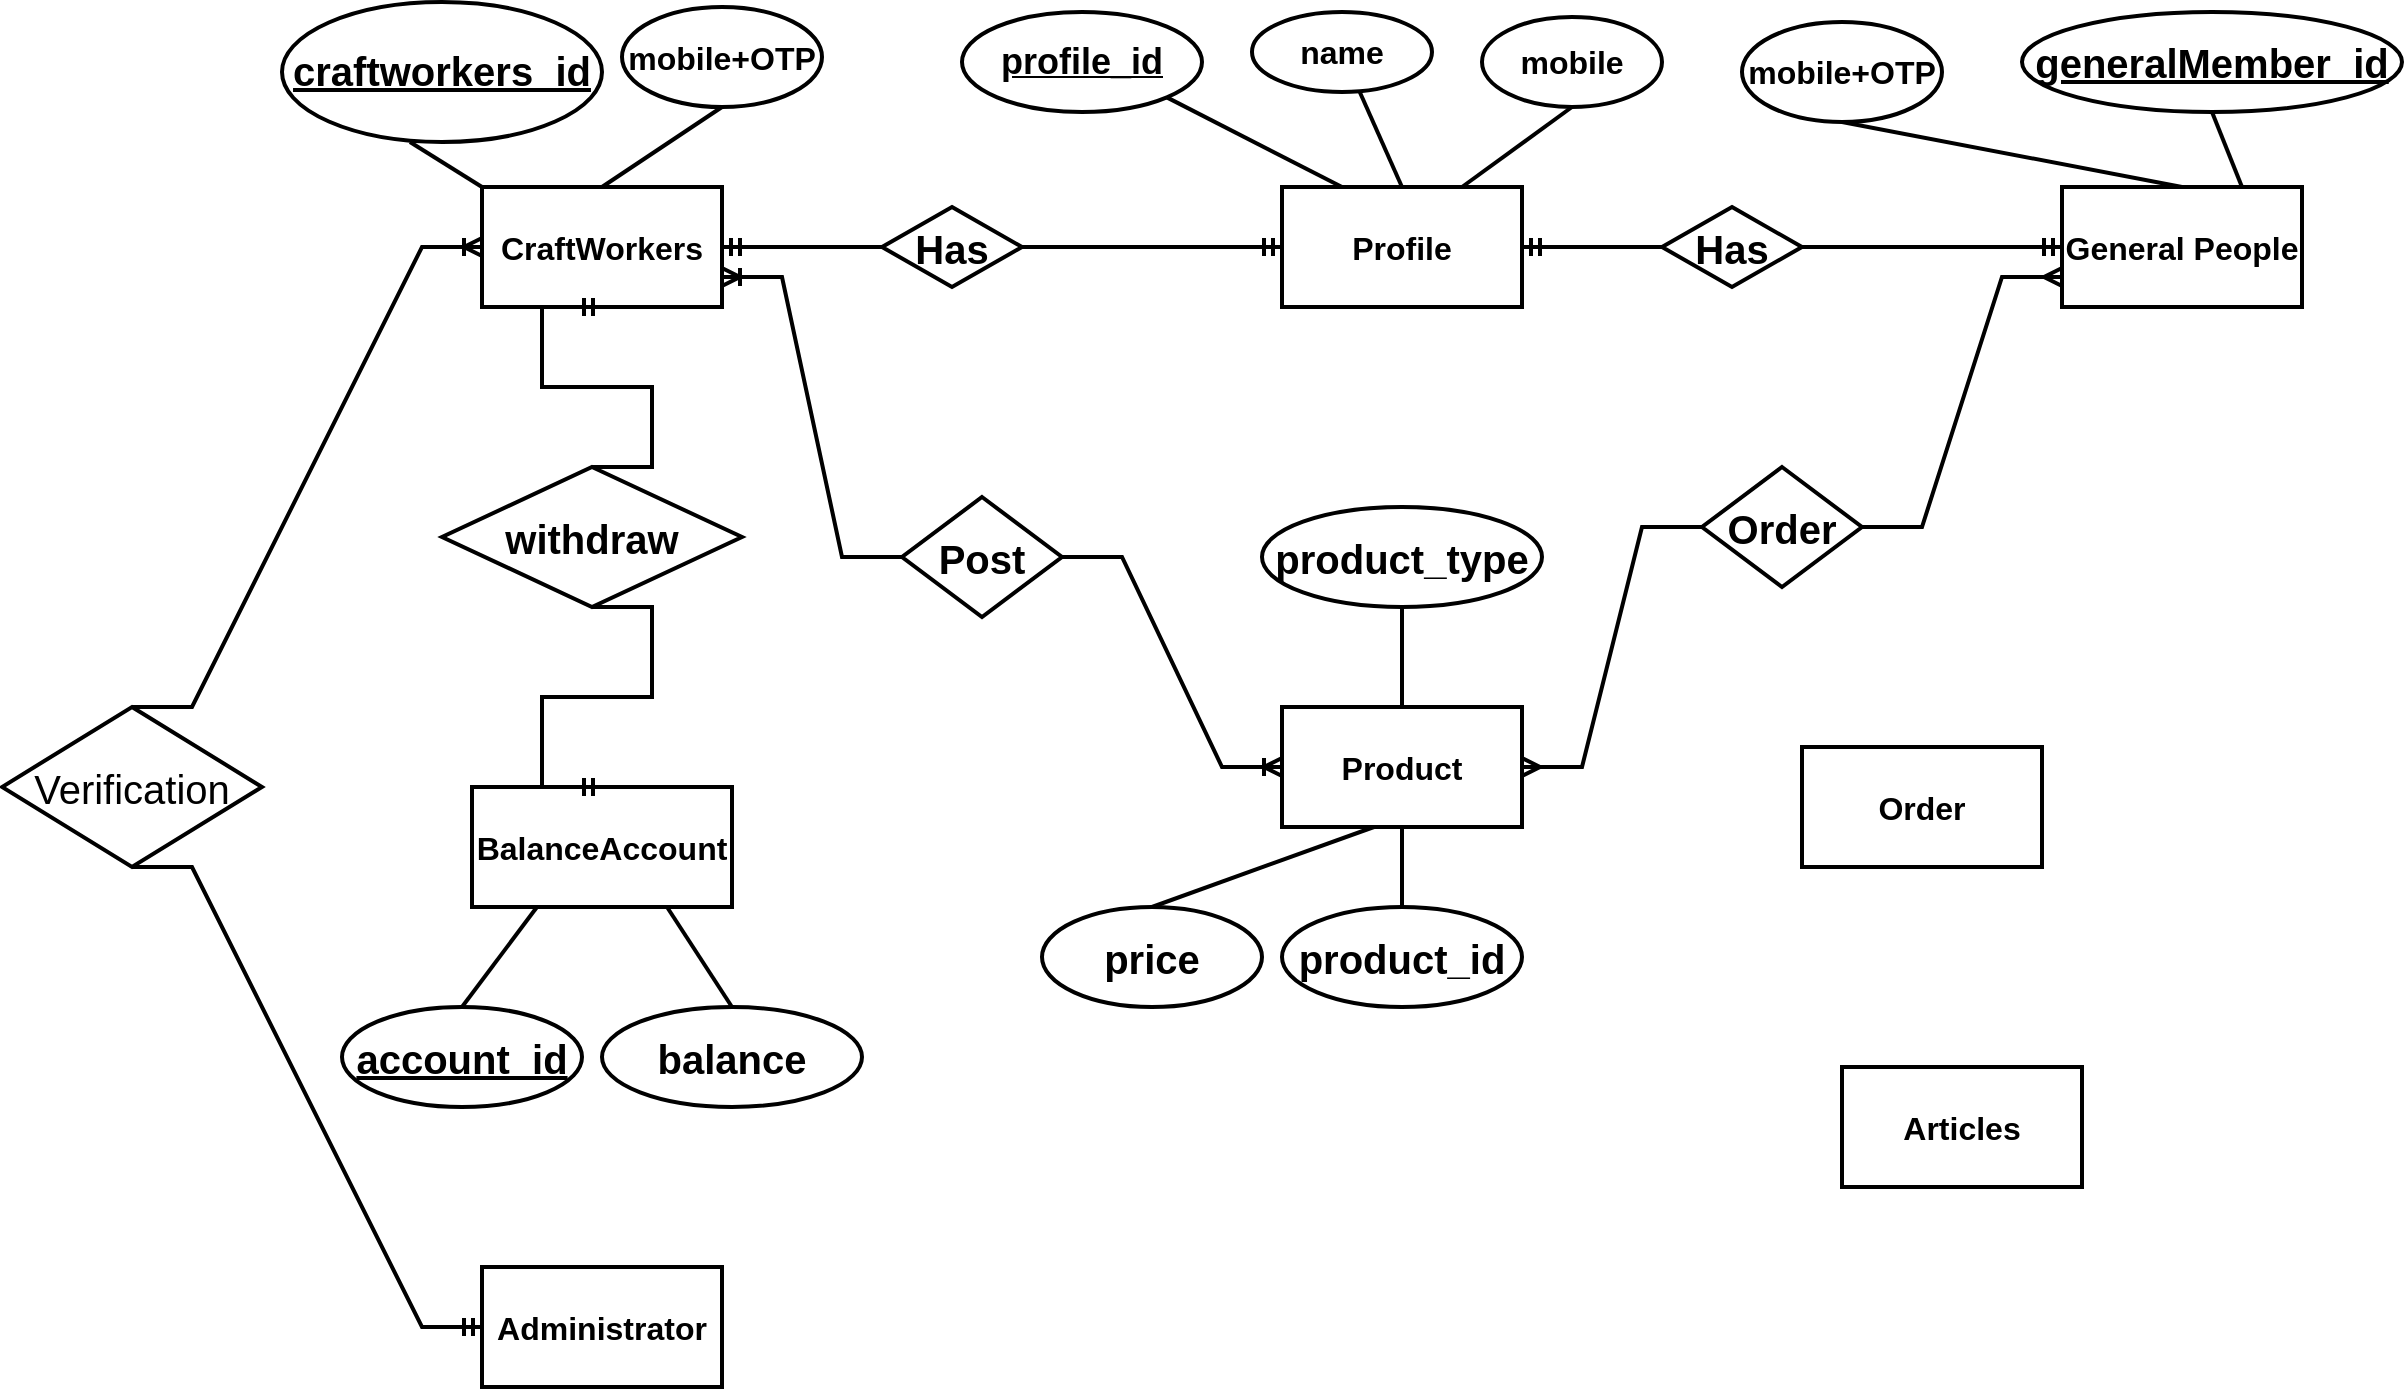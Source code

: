 <mxfile version="17.4.5" type="github">
  <diagram id="XiBJQZjM-zaAcR11aCcq" name="Page-1">
    <mxGraphModel dx="944" dy="629" grid="1" gridSize="10" guides="1" tooltips="1" connect="1" arrows="1" fold="1" page="1" pageScale="1" pageWidth="1400" pageHeight="850" math="0" shadow="0">
      <root>
        <mxCell id="0" />
        <mxCell id="1" parent="0" />
        <mxCell id="1zGQ5D4SVl0kbezDFKv9-1" value="&lt;b&gt;&lt;font style=&quot;font-size: 16px&quot;&gt;CraftWorkers&lt;/font&gt;&lt;/b&gt;" style="rounded=0;whiteSpace=wrap;html=1;strokeWidth=2;" parent="1" vertex="1">
          <mxGeometry x="330" y="142.5" width="120" height="60" as="geometry" />
        </mxCell>
        <mxCell id="1zGQ5D4SVl0kbezDFKv9-2" value="&lt;font style=&quot;font-size: 16px&quot;&gt;&lt;b&gt;&lt;font style=&quot;font-size: 16px&quot;&gt;Profile&lt;/font&gt;&lt;/b&gt;&lt;/font&gt;" style="rounded=0;whiteSpace=wrap;html=1;fontSize=16;strokeWidth=2;" parent="1" vertex="1">
          <mxGeometry x="730" y="142.5" width="120" height="60" as="geometry" />
        </mxCell>
        <mxCell id="1zGQ5D4SVl0kbezDFKv9-3" value="&lt;b&gt;General People&lt;/b&gt;" style="rounded=0;whiteSpace=wrap;html=1;fontSize=16;strokeWidth=2;" parent="1" vertex="1">
          <mxGeometry x="1120" y="142.5" width="120" height="60" as="geometry" />
        </mxCell>
        <mxCell id="1zGQ5D4SVl0kbezDFKv9-4" value="&lt;b&gt;Articles&lt;/b&gt;" style="rounded=0;whiteSpace=wrap;html=1;fontSize=16;strokeWidth=2;" parent="1" vertex="1">
          <mxGeometry x="1010" y="582.5" width="120" height="60" as="geometry" />
        </mxCell>
        <mxCell id="1zGQ5D4SVl0kbezDFKv9-5" value="&lt;b&gt;Product&lt;/b&gt;" style="rounded=0;whiteSpace=wrap;html=1;fontSize=16;strokeWidth=2;" parent="1" vertex="1">
          <mxGeometry x="730" y="402.5" width="120" height="60" as="geometry" />
        </mxCell>
        <mxCell id="1zGQ5D4SVl0kbezDFKv9-6" value="&lt;b&gt;BalanceAccount&lt;/b&gt;" style="rounded=0;whiteSpace=wrap;html=1;fontSize=16;strokeWidth=2;" parent="1" vertex="1">
          <mxGeometry x="325" y="442.5" width="130" height="60" as="geometry" />
        </mxCell>
        <mxCell id="1zGQ5D4SVl0kbezDFKv9-7" value="&lt;b&gt;Order&lt;/b&gt;" style="rounded=0;whiteSpace=wrap;html=1;fontSize=16;strokeWidth=2;" parent="1" vertex="1">
          <mxGeometry x="990" y="422.5" width="120" height="60" as="geometry" />
        </mxCell>
        <mxCell id="9IpEyqhvjyuEZdurMeZ2-1" value="&lt;b&gt;Administrator&lt;/b&gt;" style="rounded=0;whiteSpace=wrap;html=1;fontSize=16;strokeWidth=2;" vertex="1" parent="1">
          <mxGeometry x="330" y="682.5" width="120" height="60" as="geometry" />
        </mxCell>
        <mxCell id="9IpEyqhvjyuEZdurMeZ2-2" value="&lt;b&gt;name&lt;/b&gt;" style="ellipse;whiteSpace=wrap;html=1;fontSize=16;strokeWidth=2;" vertex="1" parent="1">
          <mxGeometry x="715" y="55" width="90" height="40" as="geometry" />
        </mxCell>
        <mxCell id="9IpEyqhvjyuEZdurMeZ2-3" value="&lt;b&gt;mobile&lt;/b&gt;" style="ellipse;whiteSpace=wrap;html=1;fontSize=16;strokeWidth=2;" vertex="1" parent="1">
          <mxGeometry x="830" y="57.5" width="90" height="45" as="geometry" />
        </mxCell>
        <mxCell id="9IpEyqhvjyuEZdurMeZ2-4" value="&lt;font style=&quot;font-size: 18px&quot;&gt;&lt;u&gt;&lt;b&gt;profile_id&lt;/b&gt;&lt;/u&gt;&lt;/font&gt;" style="ellipse;whiteSpace=wrap;html=1;fontSize=16;strokeWidth=2;" vertex="1" parent="1">
          <mxGeometry x="570" y="55" width="120" height="50" as="geometry" />
        </mxCell>
        <mxCell id="9IpEyqhvjyuEZdurMeZ2-5" value="" style="endArrow=none;html=1;rounded=0;fontSize=18;exitX=0.25;exitY=0;exitDx=0;exitDy=0;entryX=1;entryY=1;entryDx=0;entryDy=0;strokeWidth=2;" edge="1" parent="1" source="1zGQ5D4SVl0kbezDFKv9-2" target="9IpEyqhvjyuEZdurMeZ2-4">
          <mxGeometry width="50" height="50" relative="1" as="geometry">
            <mxPoint x="700" y="392.5" as="sourcePoint" />
            <mxPoint x="750" y="342.5" as="targetPoint" />
          </mxGeometry>
        </mxCell>
        <mxCell id="9IpEyqhvjyuEZdurMeZ2-6" value="" style="endArrow=none;html=1;rounded=0;fontSize=18;exitX=0.5;exitY=0;exitDx=0;exitDy=0;strokeWidth=2;" edge="1" parent="1" source="1zGQ5D4SVl0kbezDFKv9-2" target="9IpEyqhvjyuEZdurMeZ2-2">
          <mxGeometry width="50" height="50" relative="1" as="geometry">
            <mxPoint x="700" y="392.5" as="sourcePoint" />
            <mxPoint x="750" y="342.5" as="targetPoint" />
          </mxGeometry>
        </mxCell>
        <mxCell id="9IpEyqhvjyuEZdurMeZ2-7" value="" style="endArrow=none;html=1;rounded=0;fontSize=18;entryX=0.5;entryY=1;entryDx=0;entryDy=0;exitX=0.75;exitY=0;exitDx=0;exitDy=0;strokeWidth=2;" edge="1" parent="1" source="1zGQ5D4SVl0kbezDFKv9-2" target="9IpEyqhvjyuEZdurMeZ2-3">
          <mxGeometry width="50" height="50" relative="1" as="geometry">
            <mxPoint x="700" y="392.5" as="sourcePoint" />
            <mxPoint x="750" y="342.5" as="targetPoint" />
          </mxGeometry>
        </mxCell>
        <mxCell id="9IpEyqhvjyuEZdurMeZ2-8" value="&lt;font style=&quot;font-size: 20px&quot;&gt;&lt;u&gt;&lt;b&gt;craftworkers_id&lt;/b&gt;&lt;/u&gt;&lt;/font&gt;" style="ellipse;whiteSpace=wrap;html=1;fontSize=18;strokeWidth=2;" vertex="1" parent="1">
          <mxGeometry x="230" y="50" width="160" height="70" as="geometry" />
        </mxCell>
        <mxCell id="9IpEyqhvjyuEZdurMeZ2-9" value="&lt;b&gt;mobile+OTP&lt;/b&gt;" style="ellipse;whiteSpace=wrap;html=1;fontSize=16;strokeWidth=2;" vertex="1" parent="1">
          <mxGeometry x="400" y="52.5" width="100" height="50" as="geometry" />
        </mxCell>
        <mxCell id="9IpEyqhvjyuEZdurMeZ2-11" value="" style="endArrow=none;html=1;rounded=0;fontSize=19;exitX=0.4;exitY=1;exitDx=0;exitDy=0;exitPerimeter=0;entryX=0;entryY=0;entryDx=0;entryDy=0;strokeWidth=2;" edge="1" parent="1" source="9IpEyqhvjyuEZdurMeZ2-8" target="1zGQ5D4SVl0kbezDFKv9-1">
          <mxGeometry width="50" height="50" relative="1" as="geometry">
            <mxPoint x="460" y="222.5" as="sourcePoint" />
            <mxPoint x="510" y="172.5" as="targetPoint" />
          </mxGeometry>
        </mxCell>
        <mxCell id="9IpEyqhvjyuEZdurMeZ2-12" value="" style="endArrow=none;html=1;rounded=0;fontSize=19;entryX=0.5;entryY=1;entryDx=0;entryDy=0;exitX=0.5;exitY=0;exitDx=0;exitDy=0;strokeWidth=2;" edge="1" parent="1" source="1zGQ5D4SVl0kbezDFKv9-1" target="9IpEyqhvjyuEZdurMeZ2-9">
          <mxGeometry width="50" height="50" relative="1" as="geometry">
            <mxPoint x="460" y="222.5" as="sourcePoint" />
            <mxPoint x="510" y="172.5" as="targetPoint" />
          </mxGeometry>
        </mxCell>
        <mxCell id="9IpEyqhvjyuEZdurMeZ2-13" value="&lt;u&gt;&lt;b&gt;generalMember_id&lt;/b&gt;&lt;/u&gt;" style="ellipse;whiteSpace=wrap;html=1;fontSize=20;strokeWidth=2;" vertex="1" parent="1">
          <mxGeometry x="1100" y="55" width="190" height="50" as="geometry" />
        </mxCell>
        <mxCell id="9IpEyqhvjyuEZdurMeZ2-14" value="" style="endArrow=none;html=1;rounded=0;fontSize=20;entryX=0.75;entryY=0;entryDx=0;entryDy=0;exitX=0.5;exitY=1;exitDx=0;exitDy=0;strokeWidth=2;" edge="1" parent="1" source="9IpEyqhvjyuEZdurMeZ2-13" target="1zGQ5D4SVl0kbezDFKv9-3">
          <mxGeometry width="50" height="50" relative="1" as="geometry">
            <mxPoint x="360" y="242.5" as="sourcePoint" />
            <mxPoint x="410" y="192.5" as="targetPoint" />
          </mxGeometry>
        </mxCell>
        <mxCell id="9IpEyqhvjyuEZdurMeZ2-15" value="&lt;b&gt;mobile+OTP&lt;/b&gt;" style="ellipse;whiteSpace=wrap;html=1;fontSize=16;strokeWidth=2;" vertex="1" parent="1">
          <mxGeometry x="960" y="60" width="100" height="50" as="geometry" />
        </mxCell>
        <mxCell id="9IpEyqhvjyuEZdurMeZ2-16" value="" style="endArrow=none;html=1;rounded=0;fontSize=20;exitX=0.5;exitY=1;exitDx=0;exitDy=0;entryX=0.5;entryY=0;entryDx=0;entryDy=0;strokeWidth=2;" edge="1" parent="1" source="9IpEyqhvjyuEZdurMeZ2-15" target="1zGQ5D4SVl0kbezDFKv9-3">
          <mxGeometry width="50" height="50" relative="1" as="geometry">
            <mxPoint x="360" y="242.5" as="sourcePoint" />
            <mxPoint x="410" y="192.5" as="targetPoint" />
          </mxGeometry>
        </mxCell>
        <mxCell id="9IpEyqhvjyuEZdurMeZ2-25" value="&lt;u&gt;&lt;b&gt;account_id&lt;/b&gt;&lt;/u&gt;" style="ellipse;whiteSpace=wrap;html=1;fontSize=20;strokeWidth=2;" vertex="1" parent="1">
          <mxGeometry x="260" y="552.5" width="120" height="50" as="geometry" />
        </mxCell>
        <mxCell id="9IpEyqhvjyuEZdurMeZ2-26" value="&lt;b&gt;balance&lt;/b&gt;" style="ellipse;whiteSpace=wrap;html=1;fontSize=20;strokeWidth=2;" vertex="1" parent="1">
          <mxGeometry x="390" y="552.5" width="130" height="50" as="geometry" />
        </mxCell>
        <mxCell id="9IpEyqhvjyuEZdurMeZ2-27" value="" style="endArrow=none;html=1;rounded=0;fontSize=20;entryX=0.25;entryY=1;entryDx=0;entryDy=0;exitX=0.5;exitY=0;exitDx=0;exitDy=0;strokeWidth=2;" edge="1" parent="1" source="9IpEyqhvjyuEZdurMeZ2-25" target="1zGQ5D4SVl0kbezDFKv9-6">
          <mxGeometry width="50" height="50" relative="1" as="geometry">
            <mxPoint x="560" y="442.5" as="sourcePoint" />
            <mxPoint x="610" y="392.5" as="targetPoint" />
          </mxGeometry>
        </mxCell>
        <mxCell id="9IpEyqhvjyuEZdurMeZ2-28" value="" style="endArrow=none;html=1;rounded=0;fontSize=20;entryX=0.75;entryY=1;entryDx=0;entryDy=0;exitX=0.5;exitY=0;exitDx=0;exitDy=0;strokeWidth=2;" edge="1" parent="1" source="9IpEyqhvjyuEZdurMeZ2-26" target="1zGQ5D4SVl0kbezDFKv9-6">
          <mxGeometry width="50" height="50" relative="1" as="geometry">
            <mxPoint x="560" y="442.5" as="sourcePoint" />
            <mxPoint x="610" y="392.5" as="targetPoint" />
          </mxGeometry>
        </mxCell>
        <mxCell id="9IpEyqhvjyuEZdurMeZ2-30" value="" style="edgeStyle=entityRelationEdgeStyle;fontSize=12;html=1;endArrow=ERmandOne;startArrow=none;rounded=0;exitX=1;exitY=0.5;exitDx=0;exitDy=0;entryX=0;entryY=0.5;entryDx=0;entryDy=0;strokeWidth=2;" edge="1" parent="1" source="9IpEyqhvjyuEZdurMeZ2-17" target="1zGQ5D4SVl0kbezDFKv9-2">
          <mxGeometry width="100" height="100" relative="1" as="geometry">
            <mxPoint x="530" y="462.5" as="sourcePoint" />
            <mxPoint x="630" y="362.5" as="targetPoint" />
          </mxGeometry>
        </mxCell>
        <mxCell id="9IpEyqhvjyuEZdurMeZ2-17" value="&lt;b&gt;Has&lt;/b&gt;" style="rhombus;whiteSpace=wrap;html=1;fontSize=20;strokeWidth=2;" vertex="1" parent="1">
          <mxGeometry x="530" y="152.5" width="70" height="40" as="geometry" />
        </mxCell>
        <mxCell id="9IpEyqhvjyuEZdurMeZ2-32" value="" style="edgeStyle=entityRelationEdgeStyle;fontSize=12;html=1;endArrow=none;startArrow=ERmandOne;rounded=0;exitX=1;exitY=0.5;exitDx=0;exitDy=0;entryX=0;entryY=0.5;entryDx=0;entryDy=0;strokeWidth=2;" edge="1" parent="1" source="1zGQ5D4SVl0kbezDFKv9-1" target="9IpEyqhvjyuEZdurMeZ2-17">
          <mxGeometry width="100" height="100" relative="1" as="geometry">
            <mxPoint x="450" y="172.5" as="sourcePoint" />
            <mxPoint x="670" y="172.5" as="targetPoint" />
          </mxGeometry>
        </mxCell>
        <mxCell id="9IpEyqhvjyuEZdurMeZ2-33" value="" style="edgeStyle=entityRelationEdgeStyle;fontSize=12;html=1;endArrow=ERmandOne;startArrow=none;rounded=0;exitX=1;exitY=0.5;exitDx=0;exitDy=0;entryX=0;entryY=0.5;entryDx=0;entryDy=0;strokeWidth=2;" edge="1" parent="1" source="9IpEyqhvjyuEZdurMeZ2-18" target="1zGQ5D4SVl0kbezDFKv9-3">
          <mxGeometry width="100" height="100" relative="1" as="geometry">
            <mxPoint x="530" y="462.5" as="sourcePoint" />
            <mxPoint x="630" y="362.5" as="targetPoint" />
          </mxGeometry>
        </mxCell>
        <mxCell id="9IpEyqhvjyuEZdurMeZ2-18" value="&lt;b&gt;Has&lt;/b&gt;" style="rhombus;whiteSpace=wrap;html=1;fontSize=20;strokeWidth=2;" vertex="1" parent="1">
          <mxGeometry x="920" y="152.5" width="70" height="40" as="geometry" />
        </mxCell>
        <mxCell id="9IpEyqhvjyuEZdurMeZ2-34" value="" style="edgeStyle=entityRelationEdgeStyle;fontSize=12;html=1;endArrow=none;startArrow=ERmandOne;rounded=0;exitX=1;exitY=0.5;exitDx=0;exitDy=0;entryX=0;entryY=0.5;entryDx=0;entryDy=0;strokeWidth=2;" edge="1" parent="1" source="1zGQ5D4SVl0kbezDFKv9-2" target="9IpEyqhvjyuEZdurMeZ2-18">
          <mxGeometry width="100" height="100" relative="1" as="geometry">
            <mxPoint x="790" y="172.5" as="sourcePoint" />
            <mxPoint x="1040" y="172.5" as="targetPoint" />
          </mxGeometry>
        </mxCell>
        <mxCell id="9IpEyqhvjyuEZdurMeZ2-35" value="" style="edgeStyle=entityRelationEdgeStyle;fontSize=12;html=1;endArrow=ERmandOne;startArrow=none;rounded=0;entryX=0.5;entryY=1;entryDx=0;entryDy=0;exitX=0.5;exitY=0;exitDx=0;exitDy=0;strokeWidth=2;" edge="1" parent="1" source="9IpEyqhvjyuEZdurMeZ2-29" target="1zGQ5D4SVl0kbezDFKv9-1">
          <mxGeometry width="100" height="100" relative="1" as="geometry">
            <mxPoint x="560" y="452.5" as="sourcePoint" />
            <mxPoint x="590" y="272.5" as="targetPoint" />
          </mxGeometry>
        </mxCell>
        <mxCell id="9IpEyqhvjyuEZdurMeZ2-29" value="&lt;b&gt;withdraw&lt;/b&gt;" style="rhombus;whiteSpace=wrap;html=1;fontSize=20;strokeWidth=2;" vertex="1" parent="1">
          <mxGeometry x="310" y="282.5" width="150" height="70" as="geometry" />
        </mxCell>
        <mxCell id="9IpEyqhvjyuEZdurMeZ2-37" value="" style="edgeStyle=entityRelationEdgeStyle;fontSize=12;html=1;endArrow=none;startArrow=ERmandOne;rounded=0;entryX=0.5;entryY=1;entryDx=0;entryDy=0;exitX=0.5;exitY=0;exitDx=0;exitDy=0;strokeWidth=2;" edge="1" parent="1" source="1zGQ5D4SVl0kbezDFKv9-6" target="9IpEyqhvjyuEZdurMeZ2-29">
          <mxGeometry width="100" height="100" relative="1" as="geometry">
            <mxPoint x="390" y="342.5" as="sourcePoint" />
            <mxPoint x="390" y="202.5" as="targetPoint" />
          </mxGeometry>
        </mxCell>
        <mxCell id="9IpEyqhvjyuEZdurMeZ2-38" value="&lt;b&gt;product_id&lt;/b&gt;" style="ellipse;whiteSpace=wrap;html=1;fontSize=20;strokeWidth=2;" vertex="1" parent="1">
          <mxGeometry x="730" y="502.5" width="120" height="50" as="geometry" />
        </mxCell>
        <mxCell id="9IpEyqhvjyuEZdurMeZ2-39" value="&lt;b&gt;product_type&lt;/b&gt;" style="ellipse;whiteSpace=wrap;html=1;fontSize=20;strokeWidth=2;" vertex="1" parent="1">
          <mxGeometry x="720" y="302.5" width="140" height="50" as="geometry" />
        </mxCell>
        <mxCell id="9IpEyqhvjyuEZdurMeZ2-41" value="" style="endArrow=none;html=1;rounded=0;fontSize=20;strokeWidth=2;entryX=0.5;entryY=1;entryDx=0;entryDy=0;exitX=0.5;exitY=0;exitDx=0;exitDy=0;" edge="1" parent="1" source="1zGQ5D4SVl0kbezDFKv9-5" target="9IpEyqhvjyuEZdurMeZ2-39">
          <mxGeometry width="50" height="50" relative="1" as="geometry">
            <mxPoint x="610" y="342.5" as="sourcePoint" />
            <mxPoint x="660" y="292.5" as="targetPoint" />
          </mxGeometry>
        </mxCell>
        <mxCell id="9IpEyqhvjyuEZdurMeZ2-43" value="" style="endArrow=none;html=1;rounded=0;fontSize=20;strokeWidth=2;exitX=0.5;exitY=0;exitDx=0;exitDy=0;entryX=0.5;entryY=1;entryDx=0;entryDy=0;" edge="1" parent="1" source="9IpEyqhvjyuEZdurMeZ2-38" target="1zGQ5D4SVl0kbezDFKv9-5">
          <mxGeometry width="50" height="50" relative="1" as="geometry">
            <mxPoint x="770" y="482.5" as="sourcePoint" />
            <mxPoint x="820" y="432.5" as="targetPoint" />
          </mxGeometry>
        </mxCell>
        <mxCell id="9IpEyqhvjyuEZdurMeZ2-52" value="" style="edgeStyle=entityRelationEdgeStyle;fontSize=12;html=1;endArrow=ERoneToMany;startArrow=none;rounded=0;strokeWidth=2;entryX=1;entryY=0.75;entryDx=0;entryDy=0;exitX=0;exitY=0.5;exitDx=0;exitDy=0;" edge="1" parent="1" source="9IpEyqhvjyuEZdurMeZ2-49" target="1zGQ5D4SVl0kbezDFKv9-1">
          <mxGeometry width="100" height="100" relative="1" as="geometry">
            <mxPoint x="780" y="462.5" as="sourcePoint" />
            <mxPoint x="880" y="362.5" as="targetPoint" />
          </mxGeometry>
        </mxCell>
        <mxCell id="9IpEyqhvjyuEZdurMeZ2-49" value="&lt;b&gt;Post&lt;/b&gt;" style="rhombus;whiteSpace=wrap;html=1;fontSize=20;strokeWidth=2;" vertex="1" parent="1">
          <mxGeometry x="540" y="297.5" width="80" height="60" as="geometry" />
        </mxCell>
        <mxCell id="9IpEyqhvjyuEZdurMeZ2-53" value="" style="edgeStyle=entityRelationEdgeStyle;fontSize=12;html=1;endArrow=none;startArrow=ERoneToMany;rounded=0;strokeWidth=2;entryX=1;entryY=0.5;entryDx=0;entryDy=0;exitX=0;exitY=0.5;exitDx=0;exitDy=0;" edge="1" parent="1" source="1zGQ5D4SVl0kbezDFKv9-5" target="9IpEyqhvjyuEZdurMeZ2-49">
          <mxGeometry width="100" height="100" relative="1" as="geometry">
            <mxPoint x="730" y="432.5" as="sourcePoint" />
            <mxPoint x="450" y="187.5" as="targetPoint" />
          </mxGeometry>
        </mxCell>
        <mxCell id="9IpEyqhvjyuEZdurMeZ2-54" value="&lt;b&gt;price&lt;/b&gt;" style="ellipse;whiteSpace=wrap;html=1;fontSize=20;strokeWidth=2;" vertex="1" parent="1">
          <mxGeometry x="610" y="502.5" width="110" height="50" as="geometry" />
        </mxCell>
        <mxCell id="9IpEyqhvjyuEZdurMeZ2-55" value="" style="endArrow=none;html=1;rounded=0;fontSize=20;strokeWidth=2;entryX=0.383;entryY=1;entryDx=0;entryDy=0;entryPerimeter=0;exitX=0.5;exitY=0;exitDx=0;exitDy=0;" edge="1" parent="1" source="9IpEyqhvjyuEZdurMeZ2-54" target="1zGQ5D4SVl0kbezDFKv9-5">
          <mxGeometry width="50" height="50" relative="1" as="geometry">
            <mxPoint x="810" y="442.5" as="sourcePoint" />
            <mxPoint x="860" y="392.5" as="targetPoint" />
          </mxGeometry>
        </mxCell>
        <mxCell id="9IpEyqhvjyuEZdurMeZ2-60" value="" style="edgeStyle=entityRelationEdgeStyle;fontSize=12;html=1;endArrow=ERmany;startArrow=none;rounded=0;strokeWidth=2;exitX=1;exitY=0.5;exitDx=0;exitDy=0;entryX=0;entryY=0.75;entryDx=0;entryDy=0;" edge="1" parent="1" source="9IpEyqhvjyuEZdurMeZ2-57" target="1zGQ5D4SVl0kbezDFKv9-3">
          <mxGeometry width="100" height="100" relative="1" as="geometry">
            <mxPoint x="670" y="422.5" as="sourcePoint" />
            <mxPoint x="770" y="322.5" as="targetPoint" />
          </mxGeometry>
        </mxCell>
        <mxCell id="9IpEyqhvjyuEZdurMeZ2-57" value="&lt;b&gt;Order&lt;/b&gt;" style="rhombus;whiteSpace=wrap;html=1;fontSize=20;strokeWidth=2;" vertex="1" parent="1">
          <mxGeometry x="940" y="282.5" width="80" height="60" as="geometry" />
        </mxCell>
        <mxCell id="9IpEyqhvjyuEZdurMeZ2-62" value="" style="edgeStyle=entityRelationEdgeStyle;fontSize=12;html=1;endArrow=none;startArrow=ERmany;rounded=0;strokeWidth=2;exitX=1;exitY=0.5;exitDx=0;exitDy=0;" edge="1" parent="1" source="1zGQ5D4SVl0kbezDFKv9-5">
          <mxGeometry width="100" height="100" relative="1" as="geometry">
            <mxPoint x="850" y="432.5" as="sourcePoint" />
            <mxPoint x="940" y="312.5" as="targetPoint" />
          </mxGeometry>
        </mxCell>
        <mxCell id="9IpEyqhvjyuEZdurMeZ2-63" value="" style="edgeStyle=entityRelationEdgeStyle;fontSize=12;html=1;endArrow=ERoneToMany;startArrow=none;rounded=0;strokeWidth=2;exitX=0.5;exitY=0;exitDx=0;exitDy=0;entryX=0;entryY=0.5;entryDx=0;entryDy=0;" edge="1" parent="1" source="9IpEyqhvjyuEZdurMeZ2-64" target="1zGQ5D4SVl0kbezDFKv9-1">
          <mxGeometry width="100" height="100" relative="1" as="geometry">
            <mxPoint x="590" y="582.5" as="sourcePoint" />
            <mxPoint x="280" y="282.5" as="targetPoint" />
          </mxGeometry>
        </mxCell>
        <mxCell id="9IpEyqhvjyuEZdurMeZ2-64" value="Verification" style="rhombus;whiteSpace=wrap;html=1;fontSize=20;strokeWidth=2;" vertex="1" parent="1">
          <mxGeometry x="90" y="402.5" width="130" height="80" as="geometry" />
        </mxCell>
        <mxCell id="9IpEyqhvjyuEZdurMeZ2-65" value="" style="edgeStyle=entityRelationEdgeStyle;fontSize=12;html=1;endArrow=none;startArrow=ERmandOne;rounded=0;strokeWidth=2;exitX=0;exitY=0.5;exitDx=0;exitDy=0;entryX=0.5;entryY=1;entryDx=0;entryDy=0;" edge="1" parent="1" source="9IpEyqhvjyuEZdurMeZ2-1" target="9IpEyqhvjyuEZdurMeZ2-64">
          <mxGeometry width="100" height="100" relative="1" as="geometry">
            <mxPoint x="330" y="712.5" as="sourcePoint" />
            <mxPoint x="220" y="502.5" as="targetPoint" />
          </mxGeometry>
        </mxCell>
      </root>
    </mxGraphModel>
  </diagram>
</mxfile>
